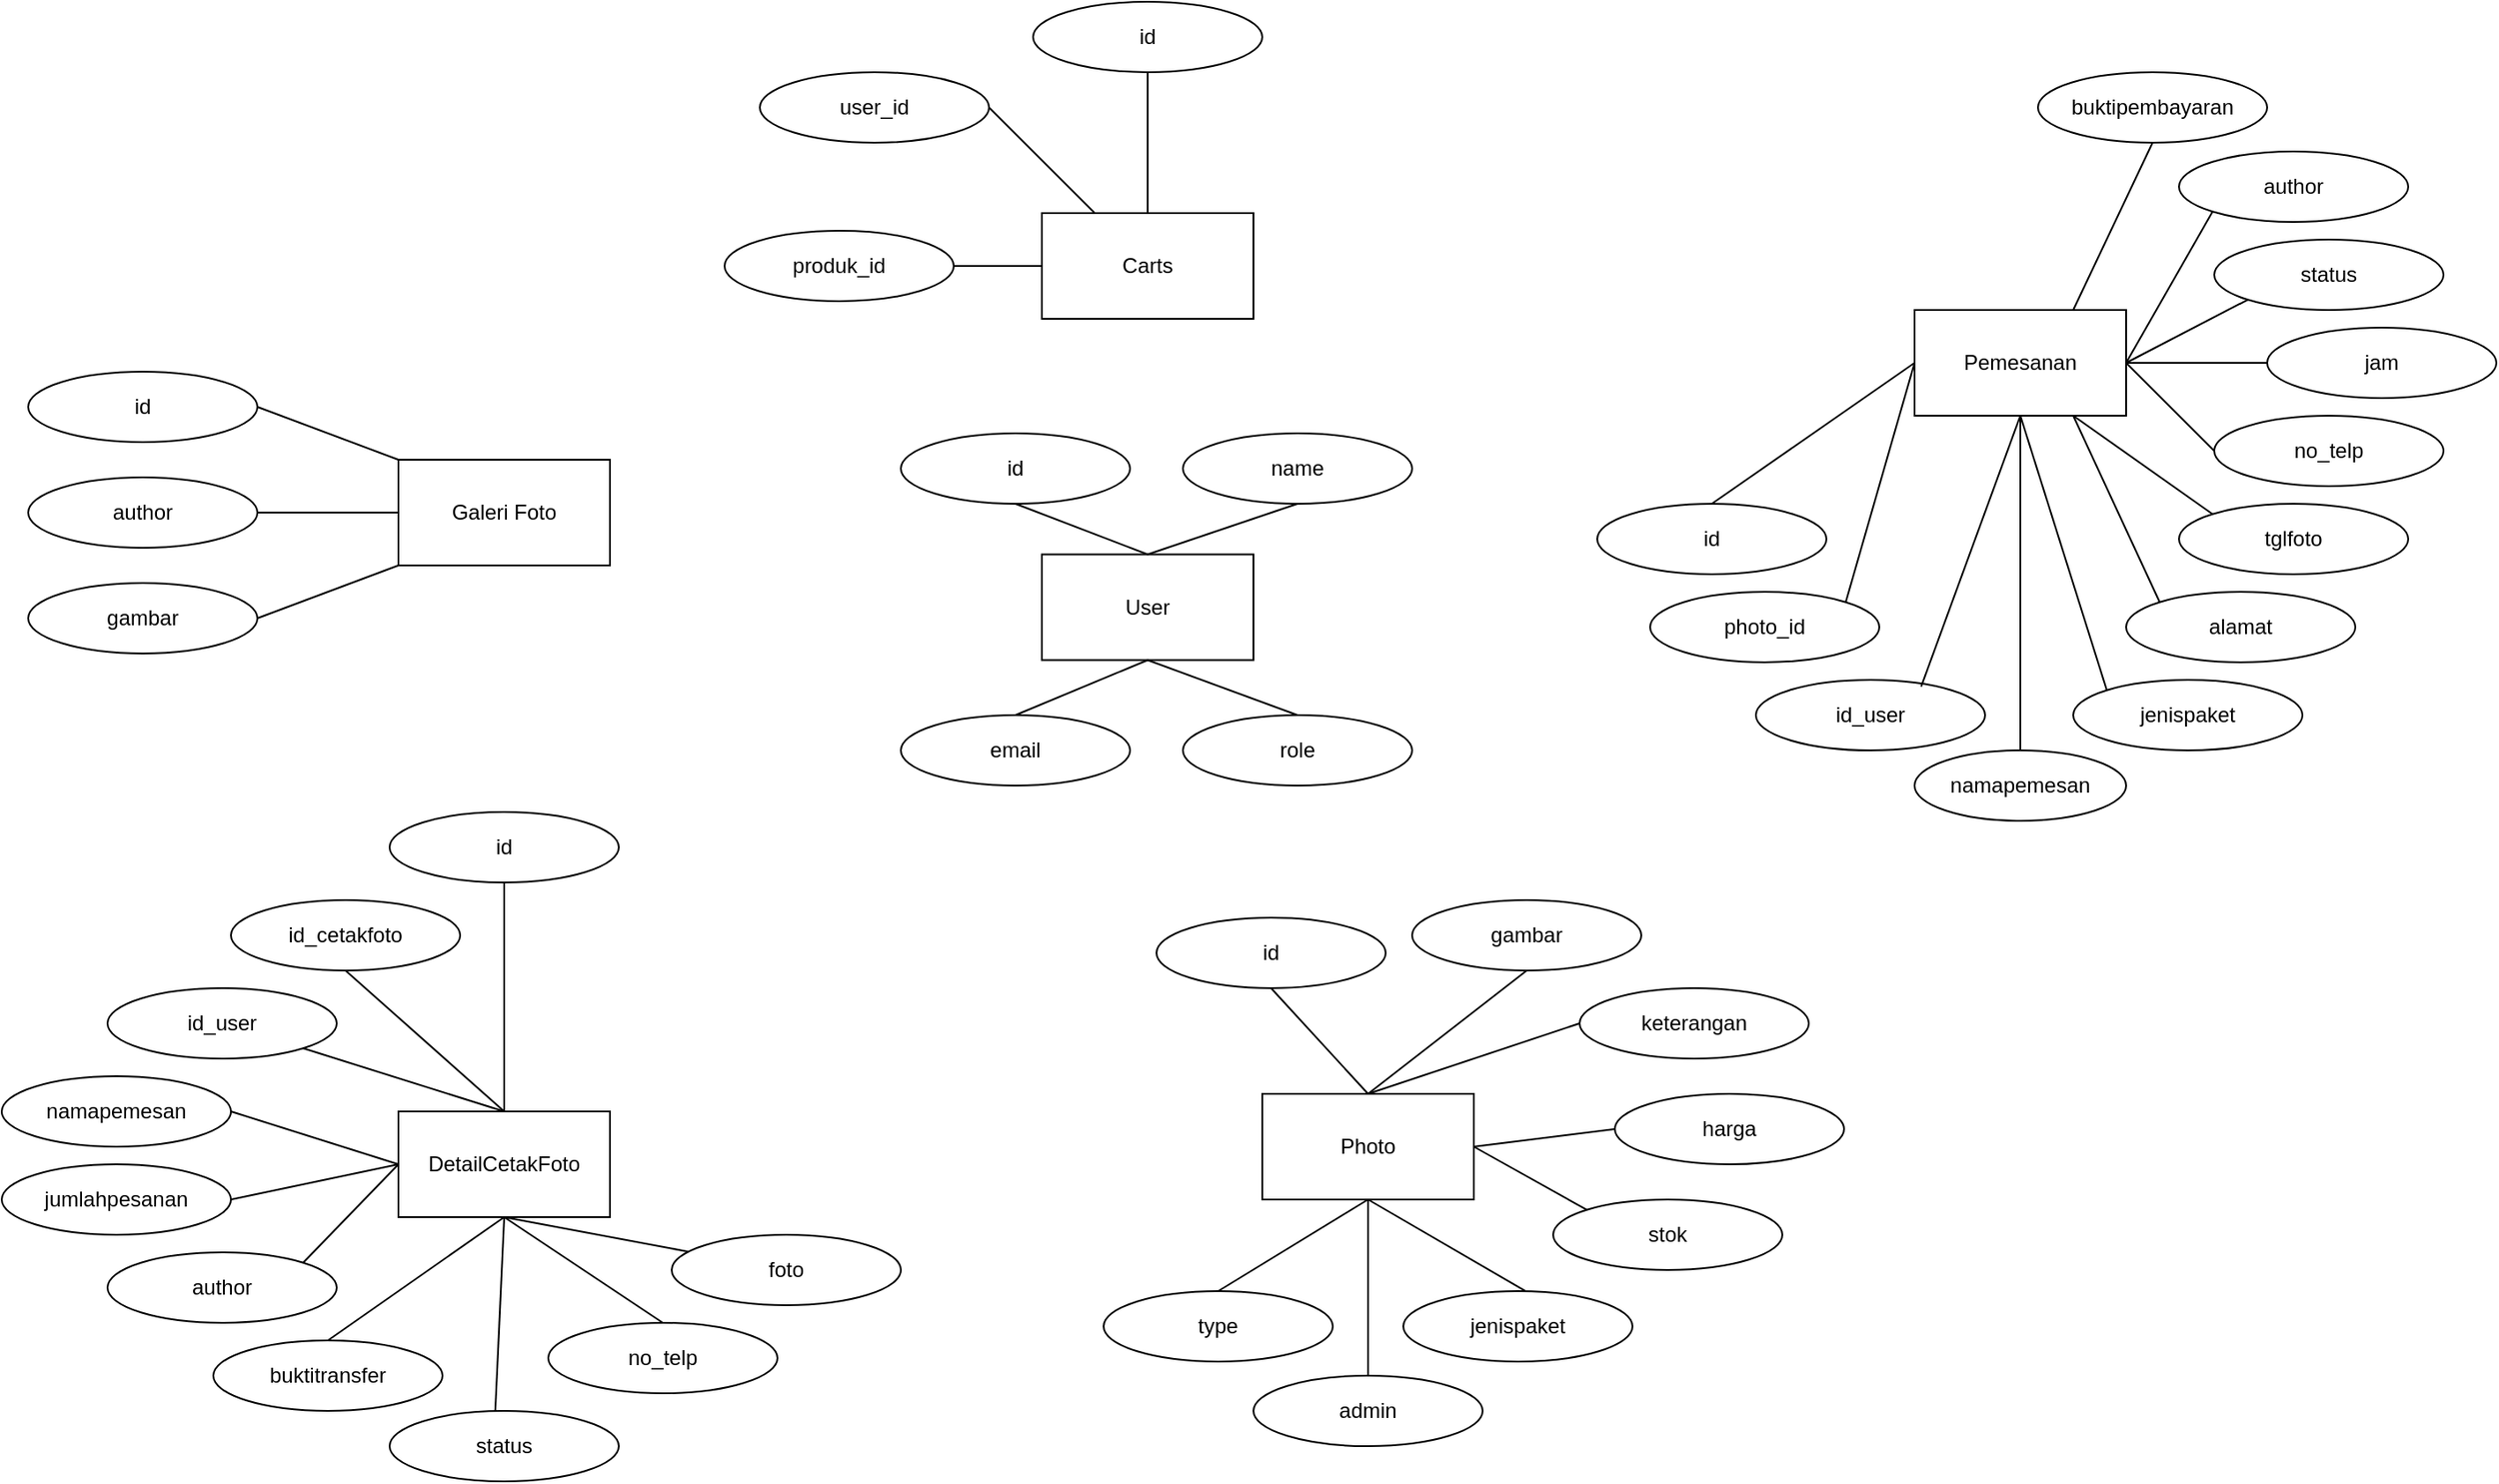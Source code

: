 <mxfile version="15.4.0" type="device"><diagram id="_J8VI4wUgzjr0-naUFcO" name="Page-1"><mxGraphModel dx="1730" dy="998" grid="1" gridSize="10" guides="1" tooltips="1" connect="1" arrows="1" fold="1" page="1" pageScale="1" pageWidth="1100" pageHeight="850" math="0" shadow="0"><root><mxCell id="0"/><mxCell id="1" parent="0"/><mxCell id="YddHM_7tCGJW2yrlSGGe-1" value="Photo" style="rounded=0;whiteSpace=wrap;html=1;" vertex="1" parent="1"><mxGeometry x="720" y="620" width="120" height="60" as="geometry"/></mxCell><mxCell id="YddHM_7tCGJW2yrlSGGe-10" style="rounded=0;orthogonalLoop=1;jettySize=auto;html=1;entryX=1;entryY=0.5;entryDx=0;entryDy=0;endArrow=none;endFill=0;exitX=0;exitY=0;exitDx=0;exitDy=0;" edge="1" parent="1" source="YddHM_7tCGJW2yrlSGGe-2" target="YddHM_7tCGJW2yrlSGGe-7"><mxGeometry relative="1" as="geometry"/></mxCell><mxCell id="YddHM_7tCGJW2yrlSGGe-2" value="Galeri Foto" style="rounded=0;whiteSpace=wrap;html=1;" vertex="1" parent="1"><mxGeometry x="230" y="260" width="120" height="60" as="geometry"/></mxCell><mxCell id="YddHM_7tCGJW2yrlSGGe-3" value="DetailCetakFoto" style="rounded=0;whiteSpace=wrap;html=1;" vertex="1" parent="1"><mxGeometry x="230" y="630" width="120" height="60" as="geometry"/></mxCell><mxCell id="YddHM_7tCGJW2yrlSGGe-4" value="Carts" style="rounded=0;whiteSpace=wrap;html=1;" vertex="1" parent="1"><mxGeometry x="595" y="120" width="120" height="60" as="geometry"/></mxCell><mxCell id="YddHM_7tCGJW2yrlSGGe-5" value="User" style="rounded=0;whiteSpace=wrap;html=1;" vertex="1" parent="1"><mxGeometry x="595" y="313.75" width="120" height="60" as="geometry"/></mxCell><mxCell id="YddHM_7tCGJW2yrlSGGe-6" value="Pemesanan" style="rounded=0;whiteSpace=wrap;html=1;" vertex="1" parent="1"><mxGeometry x="1090" y="175" width="120" height="60" as="geometry"/></mxCell><mxCell id="YddHM_7tCGJW2yrlSGGe-7" value="id" style="ellipse;whiteSpace=wrap;html=1;" vertex="1" parent="1"><mxGeometry x="20" y="210" width="130" height="40" as="geometry"/></mxCell><mxCell id="YddHM_7tCGJW2yrlSGGe-8" value="author" style="ellipse;whiteSpace=wrap;html=1;" vertex="1" parent="1"><mxGeometry x="20" y="270" width="130" height="40" as="geometry"/></mxCell><mxCell id="YddHM_7tCGJW2yrlSGGe-9" value="gambar" style="ellipse;whiteSpace=wrap;html=1;" vertex="1" parent="1"><mxGeometry x="20" y="330" width="130" height="40" as="geometry"/></mxCell><mxCell id="YddHM_7tCGJW2yrlSGGe-11" style="rounded=0;orthogonalLoop=1;jettySize=auto;html=1;entryX=1;entryY=0.5;entryDx=0;entryDy=0;endArrow=none;endFill=0;exitX=0;exitY=0.5;exitDx=0;exitDy=0;" edge="1" parent="1" source="YddHM_7tCGJW2yrlSGGe-2" target="YddHM_7tCGJW2yrlSGGe-8"><mxGeometry relative="1" as="geometry"><mxPoint x="240" y="270" as="sourcePoint"/><mxPoint x="160" y="220" as="targetPoint"/></mxGeometry></mxCell><mxCell id="YddHM_7tCGJW2yrlSGGe-12" style="rounded=0;orthogonalLoop=1;jettySize=auto;html=1;entryX=1;entryY=0.5;entryDx=0;entryDy=0;endArrow=none;endFill=0;exitX=0;exitY=1;exitDx=0;exitDy=0;" edge="1" parent="1" source="YddHM_7tCGJW2yrlSGGe-2" target="YddHM_7tCGJW2yrlSGGe-9"><mxGeometry relative="1" as="geometry"><mxPoint x="250" y="280" as="sourcePoint"/><mxPoint x="170" y="230" as="targetPoint"/></mxGeometry></mxCell><mxCell id="YddHM_7tCGJW2yrlSGGe-13" value="id" style="ellipse;whiteSpace=wrap;html=1;" vertex="1" parent="1"><mxGeometry x="590" width="130" height="40" as="geometry"/></mxCell><mxCell id="YddHM_7tCGJW2yrlSGGe-14" style="rounded=0;orthogonalLoop=1;jettySize=auto;html=1;entryX=0.5;entryY=1;entryDx=0;entryDy=0;endArrow=none;endFill=0;exitX=0.5;exitY=0;exitDx=0;exitDy=0;" edge="1" parent="1" source="YddHM_7tCGJW2yrlSGGe-4" target="YddHM_7tCGJW2yrlSGGe-13"><mxGeometry relative="1" as="geometry"><mxPoint x="725" y="80" as="sourcePoint"/><mxPoint x="645" y="50" as="targetPoint"/></mxGeometry></mxCell><mxCell id="YddHM_7tCGJW2yrlSGGe-15" value="user_id" style="ellipse;whiteSpace=wrap;html=1;" vertex="1" parent="1"><mxGeometry x="435" y="40" width="130" height="40" as="geometry"/></mxCell><mxCell id="YddHM_7tCGJW2yrlSGGe-16" value="produk_id" style="ellipse;whiteSpace=wrap;html=1;" vertex="1" parent="1"><mxGeometry x="415" y="130" width="130" height="40" as="geometry"/></mxCell><mxCell id="YddHM_7tCGJW2yrlSGGe-18" style="rounded=0;orthogonalLoop=1;jettySize=auto;html=1;endArrow=none;endFill=0;exitX=0.25;exitY=0;exitDx=0;exitDy=0;" edge="1" parent="1" source="YddHM_7tCGJW2yrlSGGe-4"><mxGeometry relative="1" as="geometry"><mxPoint x="665" y="130" as="sourcePoint"/><mxPoint x="565" y="60" as="targetPoint"/></mxGeometry></mxCell><mxCell id="YddHM_7tCGJW2yrlSGGe-19" style="rounded=0;orthogonalLoop=1;jettySize=auto;html=1;entryX=1;entryY=0.5;entryDx=0;entryDy=0;endArrow=none;endFill=0;exitX=0;exitY=0.5;exitDx=0;exitDy=0;" edge="1" parent="1" source="YddHM_7tCGJW2yrlSGGe-4" target="YddHM_7tCGJW2yrlSGGe-16"><mxGeometry relative="1" as="geometry"><mxPoint x="675" y="140" as="sourcePoint"/><mxPoint x="675" y="60" as="targetPoint"/></mxGeometry></mxCell><mxCell id="YddHM_7tCGJW2yrlSGGe-20" value="id" style="ellipse;whiteSpace=wrap;html=1;" vertex="1" parent="1"><mxGeometry x="515" y="245" width="130" height="40" as="geometry"/></mxCell><mxCell id="YddHM_7tCGJW2yrlSGGe-21" style="rounded=0;orthogonalLoop=1;jettySize=auto;html=1;entryX=0.5;entryY=0;entryDx=0;entryDy=0;endArrow=none;endFill=0;exitX=0.5;exitY=1;exitDx=0;exitDy=0;" edge="1" parent="1" target="YddHM_7tCGJW2yrlSGGe-5" source="YddHM_7tCGJW2yrlSGGe-20"><mxGeometry relative="1" as="geometry"><mxPoint x="745" y="273.75" as="sourcePoint"/><mxPoint x="1025" y="188.75" as="targetPoint"/></mxGeometry></mxCell><mxCell id="YddHM_7tCGJW2yrlSGGe-22" value="name" style="ellipse;whiteSpace=wrap;html=1;" vertex="1" parent="1"><mxGeometry x="675" y="245" width="130" height="40" as="geometry"/></mxCell><mxCell id="YddHM_7tCGJW2yrlSGGe-23" value="role" style="ellipse;whiteSpace=wrap;html=1;" vertex="1" parent="1"><mxGeometry x="675" y="405" width="130" height="40" as="geometry"/></mxCell><mxCell id="YddHM_7tCGJW2yrlSGGe-24" value="email" style="ellipse;whiteSpace=wrap;html=1;" vertex="1" parent="1"><mxGeometry x="515" y="405" width="130" height="40" as="geometry"/></mxCell><mxCell id="YddHM_7tCGJW2yrlSGGe-25" value="id" style="ellipse;whiteSpace=wrap;html=1;" vertex="1" parent="1"><mxGeometry x="910" y="285" width="130" height="40" as="geometry"/></mxCell><mxCell id="YddHM_7tCGJW2yrlSGGe-26" style="rounded=0;orthogonalLoop=1;jettySize=auto;html=1;endArrow=none;endFill=0;entryX=0;entryY=0.5;entryDx=0;entryDy=0;exitX=0.5;exitY=0;exitDx=0;exitDy=0;" edge="1" parent="1" source="YddHM_7tCGJW2yrlSGGe-25" target="YddHM_7tCGJW2yrlSGGe-6"><mxGeometry relative="1" as="geometry"><mxPoint x="1060" y="150" as="sourcePoint"/><mxPoint x="1087" y="201" as="targetPoint"/></mxGeometry></mxCell><mxCell id="YddHM_7tCGJW2yrlSGGe-27" value="photo_id" style="ellipse;whiteSpace=wrap;html=1;" vertex="1" parent="1"><mxGeometry x="940" y="335" width="130" height="40" as="geometry"/></mxCell><mxCell id="YddHM_7tCGJW2yrlSGGe-28" value="id_user" style="ellipse;whiteSpace=wrap;html=1;" vertex="1" parent="1"><mxGeometry x="1000" y="385" width="130" height="40" as="geometry"/></mxCell><mxCell id="YddHM_7tCGJW2yrlSGGe-29" style="edgeStyle=none;rounded=0;orthogonalLoop=1;jettySize=auto;html=1;exitX=0.5;exitY=1;exitDx=0;exitDy=0;endArrow=none;endFill=0;" edge="1" parent="1" source="YddHM_7tCGJW2yrlSGGe-27" target="YddHM_7tCGJW2yrlSGGe-27"><mxGeometry relative="1" as="geometry"/></mxCell><mxCell id="YddHM_7tCGJW2yrlSGGe-30" value="namapemesan" style="ellipse;whiteSpace=wrap;html=1;" vertex="1" parent="1"><mxGeometry x="1090" y="425" width="120" height="40" as="geometry"/></mxCell><mxCell id="YddHM_7tCGJW2yrlSGGe-31" value="jenispaket" style="ellipse;whiteSpace=wrap;html=1;" vertex="1" parent="1"><mxGeometry x="1180" y="385" width="130" height="40" as="geometry"/></mxCell><mxCell id="YddHM_7tCGJW2yrlSGGe-32" value="alamat" style="ellipse;whiteSpace=wrap;html=1;" vertex="1" parent="1"><mxGeometry x="1210" y="335" width="130" height="40" as="geometry"/></mxCell><mxCell id="YddHM_7tCGJW2yrlSGGe-33" value="tglfoto" style="ellipse;whiteSpace=wrap;html=1;" vertex="1" parent="1"><mxGeometry x="1240" y="285" width="130" height="40" as="geometry"/></mxCell><mxCell id="YddHM_7tCGJW2yrlSGGe-34" value="jam" style="ellipse;whiteSpace=wrap;html=1;" vertex="1" parent="1"><mxGeometry x="1290" y="185" width="130" height="40" as="geometry"/></mxCell><mxCell id="YddHM_7tCGJW2yrlSGGe-35" value="no_telp" style="ellipse;whiteSpace=wrap;html=1;" vertex="1" parent="1"><mxGeometry x="1260" y="235" width="130" height="40" as="geometry"/></mxCell><mxCell id="YddHM_7tCGJW2yrlSGGe-36" value="status" style="ellipse;whiteSpace=wrap;html=1;" vertex="1" parent="1"><mxGeometry x="1260" y="135" width="130" height="40" as="geometry"/></mxCell><mxCell id="YddHM_7tCGJW2yrlSGGe-37" value="author" style="ellipse;whiteSpace=wrap;html=1;" vertex="1" parent="1"><mxGeometry x="1240" y="85" width="130" height="40" as="geometry"/></mxCell><mxCell id="YddHM_7tCGJW2yrlSGGe-38" value="buktipembayaran" style="ellipse;whiteSpace=wrap;html=1;" vertex="1" parent="1"><mxGeometry x="1160" y="40" width="130" height="40" as="geometry"/></mxCell><mxCell id="YddHM_7tCGJW2yrlSGGe-39" style="rounded=0;orthogonalLoop=1;jettySize=auto;html=1;endArrow=none;endFill=0;exitX=0.5;exitY=1;exitDx=0;exitDy=0;entryX=0.5;entryY=0;entryDx=0;entryDy=0;" edge="1" parent="1" source="YddHM_7tCGJW2yrlSGGe-40" target="YddHM_7tCGJW2yrlSGGe-1"><mxGeometry relative="1" as="geometry"><mxPoint x="690" y="590" as="sourcePoint"/><mxPoint x="720" y="645" as="targetPoint"/></mxGeometry></mxCell><mxCell id="YddHM_7tCGJW2yrlSGGe-40" value="id" style="ellipse;whiteSpace=wrap;html=1;" vertex="1" parent="1"><mxGeometry x="660" y="520" width="130" height="40" as="geometry"/></mxCell><mxCell id="YddHM_7tCGJW2yrlSGGe-41" value="gambar" style="ellipse;whiteSpace=wrap;html=1;" vertex="1" parent="1"><mxGeometry x="805" y="510" width="130" height="40" as="geometry"/></mxCell><mxCell id="YddHM_7tCGJW2yrlSGGe-42" value="keterangan" style="ellipse;whiteSpace=wrap;html=1;" vertex="1" parent="1"><mxGeometry x="900" y="560" width="130" height="40" as="geometry"/></mxCell><mxCell id="YddHM_7tCGJW2yrlSGGe-43" value="harga" style="ellipse;whiteSpace=wrap;html=1;" vertex="1" parent="1"><mxGeometry x="920" y="620" width="130" height="40" as="geometry"/></mxCell><mxCell id="YddHM_7tCGJW2yrlSGGe-44" value="stok" style="ellipse;whiteSpace=wrap;html=1;" vertex="1" parent="1"><mxGeometry x="885" y="680" width="130" height="40" as="geometry"/></mxCell><mxCell id="YddHM_7tCGJW2yrlSGGe-45" value="jenispaket" style="ellipse;whiteSpace=wrap;html=1;" vertex="1" parent="1"><mxGeometry x="800" y="732" width="130" height="40" as="geometry"/></mxCell><mxCell id="YddHM_7tCGJW2yrlSGGe-46" value="type" style="ellipse;whiteSpace=wrap;html=1;" vertex="1" parent="1"><mxGeometry x="630" y="732" width="130" height="40" as="geometry"/></mxCell><mxCell id="YddHM_7tCGJW2yrlSGGe-47" value="admin" style="ellipse;whiteSpace=wrap;html=1;" vertex="1" parent="1"><mxGeometry x="715" y="780" width="130" height="40" as="geometry"/></mxCell><mxCell id="YddHM_7tCGJW2yrlSGGe-48" value="id" style="ellipse;whiteSpace=wrap;html=1;" vertex="1" parent="1"><mxGeometry x="225" y="460" width="130" height="40" as="geometry"/></mxCell><mxCell id="YddHM_7tCGJW2yrlSGGe-49" value="id_cetakfoto" style="ellipse;whiteSpace=wrap;html=1;" vertex="1" parent="1"><mxGeometry x="135" y="510" width="130" height="40" as="geometry"/></mxCell><mxCell id="YddHM_7tCGJW2yrlSGGe-50" value="id_user" style="ellipse;whiteSpace=wrap;html=1;" vertex="1" parent="1"><mxGeometry x="65" y="560" width="130" height="40" as="geometry"/></mxCell><mxCell id="YddHM_7tCGJW2yrlSGGe-51" value="namapemesan" style="ellipse;whiteSpace=wrap;html=1;" vertex="1" parent="1"><mxGeometry x="5" y="610" width="130" height="40" as="geometry"/></mxCell><mxCell id="YddHM_7tCGJW2yrlSGGe-52" value="jumlahpesanan" style="ellipse;whiteSpace=wrap;html=1;" vertex="1" parent="1"><mxGeometry x="5" y="660" width="130" height="40" as="geometry"/></mxCell><mxCell id="YddHM_7tCGJW2yrlSGGe-53" value="foto" style="ellipse;whiteSpace=wrap;html=1;" vertex="1" parent="1"><mxGeometry x="385" y="700" width="130" height="40" as="geometry"/></mxCell><mxCell id="YddHM_7tCGJW2yrlSGGe-54" value="no_telp" style="ellipse;whiteSpace=wrap;html=1;" vertex="1" parent="1"><mxGeometry x="315" y="750" width="130" height="40" as="geometry"/></mxCell><mxCell id="YddHM_7tCGJW2yrlSGGe-55" value="status" style="ellipse;whiteSpace=wrap;html=1;" vertex="1" parent="1"><mxGeometry x="225" y="800" width="130" height="40" as="geometry"/></mxCell><mxCell id="YddHM_7tCGJW2yrlSGGe-56" value="buktitransfer" style="ellipse;whiteSpace=wrap;html=1;" vertex="1" parent="1"><mxGeometry x="125" y="760" width="130" height="40" as="geometry"/></mxCell><mxCell id="YddHM_7tCGJW2yrlSGGe-57" value="author" style="ellipse;whiteSpace=wrap;html=1;" vertex="1" parent="1"><mxGeometry x="65" y="710" width="130" height="40" as="geometry"/></mxCell><mxCell id="YddHM_7tCGJW2yrlSGGe-58" style="rounded=0;orthogonalLoop=1;jettySize=auto;html=1;entryX=0.5;entryY=0;entryDx=0;entryDy=0;endArrow=none;endFill=0;exitX=0.5;exitY=1;exitDx=0;exitDy=0;" edge="1" parent="1" source="YddHM_7tCGJW2yrlSGGe-22" target="YddHM_7tCGJW2yrlSGGe-5"><mxGeometry relative="1" as="geometry"><mxPoint x="785" y="266.25" as="sourcePoint"/><mxPoint x="725" y="353.75" as="targetPoint"/></mxGeometry></mxCell><mxCell id="YddHM_7tCGJW2yrlSGGe-59" style="rounded=0;orthogonalLoop=1;jettySize=auto;html=1;endArrow=none;endFill=0;exitX=0.5;exitY=0;exitDx=0;exitDy=0;entryX=0.5;entryY=1;entryDx=0;entryDy=0;" edge="1" parent="1" source="YddHM_7tCGJW2yrlSGGe-23" target="YddHM_7tCGJW2yrlSGGe-5"><mxGeometry relative="1" as="geometry"><mxPoint x="785" y="321.25" as="sourcePoint"/><mxPoint x="715" y="343.75" as="targetPoint"/></mxGeometry></mxCell><mxCell id="YddHM_7tCGJW2yrlSGGe-60" style="rounded=0;orthogonalLoop=1;jettySize=auto;html=1;endArrow=none;endFill=0;exitX=0.5;exitY=0;exitDx=0;exitDy=0;entryX=0.5;entryY=1;entryDx=0;entryDy=0;" edge="1" parent="1" source="YddHM_7tCGJW2yrlSGGe-24" target="YddHM_7tCGJW2yrlSGGe-5"><mxGeometry relative="1" as="geometry"><mxPoint x="785" y="381.25" as="sourcePoint"/><mxPoint x="715" y="343.75" as="targetPoint"/></mxGeometry></mxCell><mxCell id="YddHM_7tCGJW2yrlSGGe-61" style="rounded=0;orthogonalLoop=1;jettySize=auto;html=1;endArrow=none;endFill=0;exitX=0.5;exitY=0;exitDx=0;exitDy=0;entryX=0.5;entryY=1;entryDx=0;entryDy=0;" edge="1" parent="1" source="YddHM_7tCGJW2yrlSGGe-3" target="YddHM_7tCGJW2yrlSGGe-48"><mxGeometry relative="1" as="geometry"><mxPoint x="295" y="631.25" as="sourcePoint"/><mxPoint x="370" y="600" as="targetPoint"/></mxGeometry></mxCell><mxCell id="YddHM_7tCGJW2yrlSGGe-62" style="rounded=0;orthogonalLoop=1;jettySize=auto;html=1;endArrow=none;endFill=0;exitX=0.5;exitY=0;exitDx=0;exitDy=0;entryX=0.5;entryY=1;entryDx=0;entryDy=0;" edge="1" parent="1" source="YddHM_7tCGJW2yrlSGGe-3" target="YddHM_7tCGJW2yrlSGGe-49"><mxGeometry relative="1" as="geometry"><mxPoint x="300" y="640" as="sourcePoint"/><mxPoint x="300" y="510" as="targetPoint"/></mxGeometry></mxCell><mxCell id="YddHM_7tCGJW2yrlSGGe-63" style="rounded=0;orthogonalLoop=1;jettySize=auto;html=1;endArrow=none;endFill=0;exitX=0.5;exitY=0;exitDx=0;exitDy=0;entryX=1;entryY=1;entryDx=0;entryDy=0;" edge="1" parent="1" source="YddHM_7tCGJW2yrlSGGe-3" target="YddHM_7tCGJW2yrlSGGe-50"><mxGeometry relative="1" as="geometry"><mxPoint x="300" y="640" as="sourcePoint"/><mxPoint x="210" y="560" as="targetPoint"/></mxGeometry></mxCell><mxCell id="YddHM_7tCGJW2yrlSGGe-64" style="rounded=0;orthogonalLoop=1;jettySize=auto;html=1;endArrow=none;endFill=0;exitX=0;exitY=0.5;exitDx=0;exitDy=0;entryX=1;entryY=0.5;entryDx=0;entryDy=0;" edge="1" parent="1" source="YddHM_7tCGJW2yrlSGGe-3" target="YddHM_7tCGJW2yrlSGGe-51"><mxGeometry relative="1" as="geometry"><mxPoint x="300" y="640" as="sourcePoint"/><mxPoint x="185.901" y="604.161" as="targetPoint"/></mxGeometry></mxCell><mxCell id="YddHM_7tCGJW2yrlSGGe-65" style="rounded=0;orthogonalLoop=1;jettySize=auto;html=1;endArrow=none;endFill=0;exitX=0;exitY=0.5;exitDx=0;exitDy=0;entryX=1;entryY=0.5;entryDx=0;entryDy=0;" edge="1" parent="1" source="YddHM_7tCGJW2yrlSGGe-3" target="YddHM_7tCGJW2yrlSGGe-52"><mxGeometry relative="1" as="geometry"><mxPoint x="240" y="670" as="sourcePoint"/><mxPoint x="145.0" y="640" as="targetPoint"/></mxGeometry></mxCell><mxCell id="YddHM_7tCGJW2yrlSGGe-66" style="rounded=0;orthogonalLoop=1;jettySize=auto;html=1;endArrow=none;endFill=0;exitX=0;exitY=0.5;exitDx=0;exitDy=0;entryX=1;entryY=0;entryDx=0;entryDy=0;" edge="1" parent="1" source="YddHM_7tCGJW2yrlSGGe-3" target="YddHM_7tCGJW2yrlSGGe-57"><mxGeometry relative="1" as="geometry"><mxPoint x="240" y="670" as="sourcePoint"/><mxPoint x="145.0" y="690" as="targetPoint"/></mxGeometry></mxCell><mxCell id="YddHM_7tCGJW2yrlSGGe-67" style="rounded=0;orthogonalLoop=1;jettySize=auto;html=1;endArrow=none;endFill=0;entryX=0.5;entryY=0;entryDx=0;entryDy=0;" edge="1" parent="1" target="YddHM_7tCGJW2yrlSGGe-56"><mxGeometry relative="1" as="geometry"><mxPoint x="290" y="690" as="sourcePoint"/><mxPoint x="185.901" y="725.839" as="targetPoint"/></mxGeometry></mxCell><mxCell id="YddHM_7tCGJW2yrlSGGe-68" style="rounded=0;orthogonalLoop=1;jettySize=auto;html=1;endArrow=none;endFill=0;entryX=0.461;entryY=0;entryDx=0;entryDy=0;entryPerimeter=0;" edge="1" parent="1" target="YddHM_7tCGJW2yrlSGGe-55"><mxGeometry relative="1" as="geometry"><mxPoint x="290" y="690" as="sourcePoint"/><mxPoint x="200" y="770" as="targetPoint"/></mxGeometry></mxCell><mxCell id="YddHM_7tCGJW2yrlSGGe-69" style="rounded=0;orthogonalLoop=1;jettySize=auto;html=1;endArrow=none;endFill=0;entryX=0.5;entryY=0;entryDx=0;entryDy=0;exitX=0.5;exitY=1;exitDx=0;exitDy=0;" edge="1" parent="1" source="YddHM_7tCGJW2yrlSGGe-3" target="YddHM_7tCGJW2yrlSGGe-54"><mxGeometry relative="1" as="geometry"><mxPoint x="285" y="690" as="sourcePoint"/><mxPoint x="294.93" y="810" as="targetPoint"/></mxGeometry></mxCell><mxCell id="YddHM_7tCGJW2yrlSGGe-70" style="rounded=0;orthogonalLoop=1;jettySize=auto;html=1;endArrow=none;endFill=0;exitX=0.5;exitY=1;exitDx=0;exitDy=0;" edge="1" parent="1" source="YddHM_7tCGJW2yrlSGGe-3" target="YddHM_7tCGJW2yrlSGGe-53"><mxGeometry relative="1" as="geometry"><mxPoint x="300" y="700" as="sourcePoint"/><mxPoint x="390" y="760" as="targetPoint"/></mxGeometry></mxCell><mxCell id="YddHM_7tCGJW2yrlSGGe-72" style="rounded=0;orthogonalLoop=1;jettySize=auto;html=1;endArrow=none;endFill=0;exitX=0.5;exitY=1;exitDx=0;exitDy=0;" edge="1" parent="1" source="YddHM_7tCGJW2yrlSGGe-41"><mxGeometry relative="1" as="geometry"><mxPoint x="735" y="570" as="sourcePoint"/><mxPoint x="780" y="620" as="targetPoint"/></mxGeometry></mxCell><mxCell id="YddHM_7tCGJW2yrlSGGe-73" style="rounded=0;orthogonalLoop=1;jettySize=auto;html=1;endArrow=none;endFill=0;exitX=0;exitY=0.5;exitDx=0;exitDy=0;entryX=0.5;entryY=0;entryDx=0;entryDy=0;" edge="1" parent="1" source="YddHM_7tCGJW2yrlSGGe-42" target="YddHM_7tCGJW2yrlSGGe-1"><mxGeometry relative="1" as="geometry"><mxPoint x="880" y="560" as="sourcePoint"/><mxPoint x="790" y="630" as="targetPoint"/></mxGeometry></mxCell><mxCell id="YddHM_7tCGJW2yrlSGGe-74" style="rounded=0;orthogonalLoop=1;jettySize=auto;html=1;endArrow=none;endFill=0;exitX=0;exitY=0.5;exitDx=0;exitDy=0;entryX=1;entryY=0.5;entryDx=0;entryDy=0;" edge="1" parent="1" source="YddHM_7tCGJW2yrlSGGe-43" target="YddHM_7tCGJW2yrlSGGe-1"><mxGeometry relative="1" as="geometry"><mxPoint x="910" y="590" as="sourcePoint"/><mxPoint x="780" y="620" as="targetPoint"/></mxGeometry></mxCell><mxCell id="YddHM_7tCGJW2yrlSGGe-75" style="rounded=0;orthogonalLoop=1;jettySize=auto;html=1;endArrow=none;endFill=0;exitX=0;exitY=0;exitDx=0;exitDy=0;entryX=1;entryY=0.5;entryDx=0;entryDy=0;" edge="1" parent="1" source="YddHM_7tCGJW2yrlSGGe-44" target="YddHM_7tCGJW2yrlSGGe-1"><mxGeometry relative="1" as="geometry"><mxPoint x="930" y="650" as="sourcePoint"/><mxPoint x="851.08" y="654.72" as="targetPoint"/></mxGeometry></mxCell><mxCell id="YddHM_7tCGJW2yrlSGGe-76" style="rounded=0;orthogonalLoop=1;jettySize=auto;html=1;endArrow=none;endFill=0;exitX=0.531;exitY=-0.006;exitDx=0;exitDy=0;entryX=0.5;entryY=1;entryDx=0;entryDy=0;exitPerimeter=0;" edge="1" parent="1" source="YddHM_7tCGJW2yrlSGGe-45" target="YddHM_7tCGJW2yrlSGGe-1"><mxGeometry relative="1" as="geometry"><mxPoint x="914.109" y="695.836" as="sourcePoint"/><mxPoint x="850" y="660" as="targetPoint"/></mxGeometry></mxCell><mxCell id="YddHM_7tCGJW2yrlSGGe-77" style="rounded=0;orthogonalLoop=1;jettySize=auto;html=1;endArrow=none;endFill=0;exitX=0.5;exitY=0;exitDx=0;exitDy=0;" edge="1" parent="1" source="YddHM_7tCGJW2yrlSGGe-47"><mxGeometry relative="1" as="geometry"><mxPoint x="879.03" y="741.76" as="sourcePoint"/><mxPoint x="780" y="680" as="targetPoint"/></mxGeometry></mxCell><mxCell id="YddHM_7tCGJW2yrlSGGe-78" style="rounded=0;orthogonalLoop=1;jettySize=auto;html=1;endArrow=none;endFill=0;exitX=0.5;exitY=0;exitDx=0;exitDy=0;" edge="1" parent="1" source="YddHM_7tCGJW2yrlSGGe-46"><mxGeometry relative="1" as="geometry"><mxPoint x="790" y="790" as="sourcePoint"/><mxPoint x="780" y="680" as="targetPoint"/></mxGeometry></mxCell><mxCell id="YddHM_7tCGJW2yrlSGGe-79" style="rounded=0;orthogonalLoop=1;jettySize=auto;html=1;endArrow=none;endFill=0;entryX=0;entryY=0.5;entryDx=0;entryDy=0;exitX=1;exitY=0;exitDx=0;exitDy=0;" edge="1" parent="1" source="YddHM_7tCGJW2yrlSGGe-27" target="YddHM_7tCGJW2yrlSGGe-6"><mxGeometry relative="1" as="geometry"><mxPoint x="985" y="290" as="sourcePoint"/><mxPoint x="1100" y="215" as="targetPoint"/></mxGeometry></mxCell><mxCell id="YddHM_7tCGJW2yrlSGGe-80" style="rounded=0;orthogonalLoop=1;jettySize=auto;html=1;endArrow=none;endFill=0;entryX=0.5;entryY=1;entryDx=0;entryDy=0;exitX=0.721;exitY=0.096;exitDx=0;exitDy=0;exitPerimeter=0;" edge="1" parent="1" source="YddHM_7tCGJW2yrlSGGe-28" target="YddHM_7tCGJW2yrlSGGe-6"><mxGeometry relative="1" as="geometry"><mxPoint x="1060.962" y="345.858" as="sourcePoint"/><mxPoint x="1100" y="215" as="targetPoint"/></mxGeometry></mxCell><mxCell id="YddHM_7tCGJW2yrlSGGe-81" style="rounded=0;orthogonalLoop=1;jettySize=auto;html=1;endArrow=none;endFill=0;exitX=0.5;exitY=0;exitDx=0;exitDy=0;entryX=0.5;entryY=1;entryDx=0;entryDy=0;" edge="1" parent="1" source="YddHM_7tCGJW2yrlSGGe-30" target="YddHM_7tCGJW2yrlSGGe-6"><mxGeometry relative="1" as="geometry"><mxPoint x="1075" y="390" as="sourcePoint"/><mxPoint x="1155" y="260" as="targetPoint"/></mxGeometry></mxCell><mxCell id="YddHM_7tCGJW2yrlSGGe-82" style="rounded=0;orthogonalLoop=1;jettySize=auto;html=1;endArrow=none;endFill=0;exitX=0;exitY=0;exitDx=0;exitDy=0;entryX=0.5;entryY=1;entryDx=0;entryDy=0;" edge="1" parent="1" source="YddHM_7tCGJW2yrlSGGe-31" target="YddHM_7tCGJW2yrlSGGe-6"><mxGeometry relative="1" as="geometry"><mxPoint x="1160" y="430" as="sourcePoint"/><mxPoint x="1160" y="245" as="targetPoint"/></mxGeometry></mxCell><mxCell id="YddHM_7tCGJW2yrlSGGe-83" style="rounded=0;orthogonalLoop=1;jettySize=auto;html=1;endArrow=none;endFill=0;exitX=0;exitY=0;exitDx=0;exitDy=0;entryX=0.75;entryY=1;entryDx=0;entryDy=0;" edge="1" parent="1" source="YddHM_7tCGJW2yrlSGGe-32" target="YddHM_7tCGJW2yrlSGGe-6"><mxGeometry relative="1" as="geometry"><mxPoint x="1209.038" y="395.858" as="sourcePoint"/><mxPoint x="1160" y="245" as="targetPoint"/></mxGeometry></mxCell><mxCell id="YddHM_7tCGJW2yrlSGGe-84" style="rounded=0;orthogonalLoop=1;jettySize=auto;html=1;endArrow=none;endFill=0;exitX=0;exitY=0;exitDx=0;exitDy=0;entryX=0.75;entryY=1;entryDx=0;entryDy=0;" edge="1" parent="1" source="YddHM_7tCGJW2yrlSGGe-33" target="YddHM_7tCGJW2yrlSGGe-6"><mxGeometry relative="1" as="geometry"><mxPoint x="1239.038" y="345.858" as="sourcePoint"/><mxPoint x="1190" y="245" as="targetPoint"/></mxGeometry></mxCell><mxCell id="YddHM_7tCGJW2yrlSGGe-85" style="rounded=0;orthogonalLoop=1;jettySize=auto;html=1;endArrow=none;endFill=0;exitX=0;exitY=0.5;exitDx=0;exitDy=0;entryX=1;entryY=0.5;entryDx=0;entryDy=0;" edge="1" parent="1" source="YddHM_7tCGJW2yrlSGGe-35" target="YddHM_7tCGJW2yrlSGGe-6"><mxGeometry relative="1" as="geometry"><mxPoint x="1269.038" y="295.858" as="sourcePoint"/><mxPoint x="1190" y="245" as="targetPoint"/></mxGeometry></mxCell><mxCell id="YddHM_7tCGJW2yrlSGGe-86" style="rounded=0;orthogonalLoop=1;jettySize=auto;html=1;endArrow=none;endFill=0;exitX=0;exitY=0.5;exitDx=0;exitDy=0;entryX=1;entryY=0.5;entryDx=0;entryDy=0;" edge="1" parent="1" source="YddHM_7tCGJW2yrlSGGe-34" target="YddHM_7tCGJW2yrlSGGe-6"><mxGeometry relative="1" as="geometry"><mxPoint x="1270" y="260" as="sourcePoint"/><mxPoint x="1220" y="215" as="targetPoint"/></mxGeometry></mxCell><mxCell id="YddHM_7tCGJW2yrlSGGe-87" style="rounded=0;orthogonalLoop=1;jettySize=auto;html=1;endArrow=none;endFill=0;exitX=0;exitY=1;exitDx=0;exitDy=0;entryX=1;entryY=0.5;entryDx=0;entryDy=0;" edge="1" parent="1" source="YddHM_7tCGJW2yrlSGGe-36" target="YddHM_7tCGJW2yrlSGGe-6"><mxGeometry relative="1" as="geometry"><mxPoint x="1300" y="215" as="sourcePoint"/><mxPoint x="1220" y="215" as="targetPoint"/></mxGeometry></mxCell><mxCell id="YddHM_7tCGJW2yrlSGGe-88" style="rounded=0;orthogonalLoop=1;jettySize=auto;html=1;endArrow=none;endFill=0;exitX=0;exitY=1;exitDx=0;exitDy=0;entryX=1;entryY=0.5;entryDx=0;entryDy=0;" edge="1" parent="1" source="YddHM_7tCGJW2yrlSGGe-37" target="YddHM_7tCGJW2yrlSGGe-6"><mxGeometry relative="1" as="geometry"><mxPoint x="1289.038" y="179.142" as="sourcePoint"/><mxPoint x="1220" y="215" as="targetPoint"/></mxGeometry></mxCell><mxCell id="YddHM_7tCGJW2yrlSGGe-89" style="rounded=0;orthogonalLoop=1;jettySize=auto;html=1;endArrow=none;endFill=0;exitX=0.5;exitY=1;exitDx=0;exitDy=0;entryX=0.75;entryY=0;entryDx=0;entryDy=0;" edge="1" parent="1" source="YddHM_7tCGJW2yrlSGGe-38" target="YddHM_7tCGJW2yrlSGGe-6"><mxGeometry relative="1" as="geometry"><mxPoint x="1269.038" y="129.142" as="sourcePoint"/><mxPoint x="1220" y="215" as="targetPoint"/></mxGeometry></mxCell></root></mxGraphModel></diagram></mxfile>